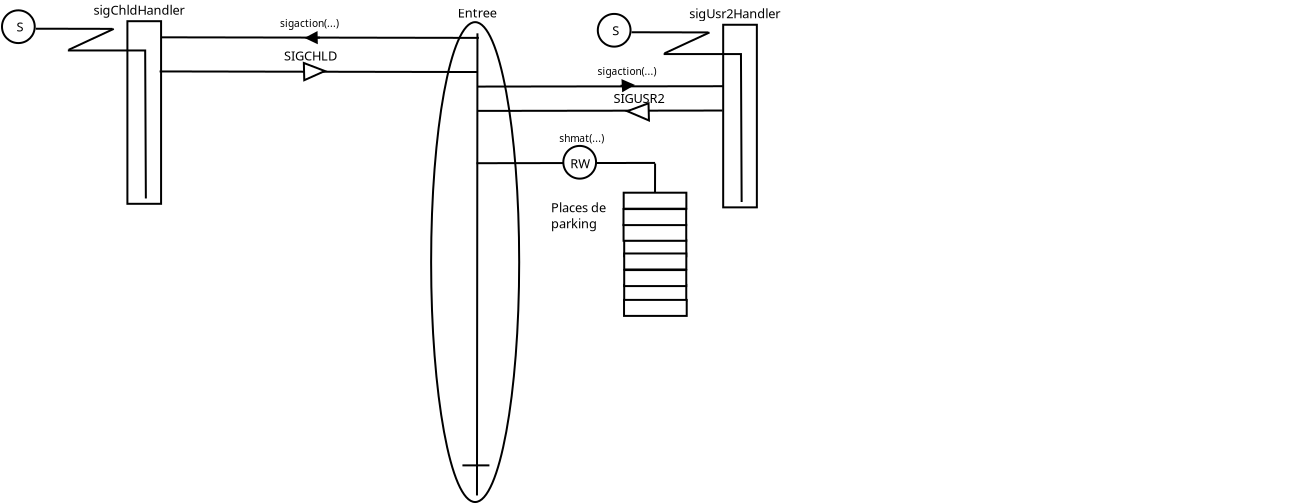 <?xml version="1.0" encoding="UTF-8"?>
<dia:diagram xmlns:dia="http://www.lysator.liu.se/~alla/dia/">
  <dia:layer name="Arrière-plan" visible="true" active="true">
    <dia:object type="Standard - Text" version="1" id="O0">
      <dia:attribute name="obj_pos">
        <dia:point val="15.168,8.527"/>
      </dia:attribute>
      <dia:attribute name="obj_bb">
        <dia:rectangle val="15.168,7.932;15.168,8.68"/>
      </dia:attribute>
      <dia:attribute name="text">
        <dia:composite type="text">
          <dia:attribute name="string">
            <dia:string>##</dia:string>
          </dia:attribute>
          <dia:attribute name="font">
            <dia:font family="sans" style="0" name="Helvetica"/>
          </dia:attribute>
          <dia:attribute name="height">
            <dia:real val="0.8"/>
          </dia:attribute>
          <dia:attribute name="pos">
            <dia:point val="15.168,8.527"/>
          </dia:attribute>
          <dia:attribute name="color">
            <dia:color val="#000000"/>
          </dia:attribute>
          <dia:attribute name="alignment">
            <dia:enum val="0"/>
          </dia:attribute>
        </dia:composite>
      </dia:attribute>
      <dia:attribute name="valign">
        <dia:enum val="3"/>
      </dia:attribute>
    </dia:object>
    <dia:object type="Standard - Text" version="1" id="O1">
      <dia:attribute name="obj_pos">
        <dia:point val="8.653,6.644"/>
      </dia:attribute>
      <dia:attribute name="obj_bb">
        <dia:rectangle val="8.653,6.049;8.653,6.797"/>
      </dia:attribute>
      <dia:attribute name="text">
        <dia:composite type="text">
          <dia:attribute name="string">
            <dia:string>##</dia:string>
          </dia:attribute>
          <dia:attribute name="font">
            <dia:font family="sans" style="0" name="Helvetica"/>
          </dia:attribute>
          <dia:attribute name="height">
            <dia:real val="0.8"/>
          </dia:attribute>
          <dia:attribute name="pos">
            <dia:point val="8.653,6.644"/>
          </dia:attribute>
          <dia:attribute name="color">
            <dia:color val="#000000"/>
          </dia:attribute>
          <dia:attribute name="alignment">
            <dia:enum val="0"/>
          </dia:attribute>
        </dia:composite>
      </dia:attribute>
      <dia:attribute name="valign">
        <dia:enum val="3"/>
      </dia:attribute>
    </dia:object>
    <dia:group>
      <dia:object type="Standard - Ellipse" version="0" id="O2">
        <dia:attribute name="obj_pos">
          <dia:point val="-27.795,3.263"/>
        </dia:attribute>
        <dia:attribute name="obj_bb">
          <dia:rectangle val="-27.845,3.213;-23.342,27.308"/>
        </dia:attribute>
        <dia:attribute name="elem_corner">
          <dia:point val="-27.795,3.263"/>
        </dia:attribute>
        <dia:attribute name="elem_width">
          <dia:real val="4.403"/>
        </dia:attribute>
        <dia:attribute name="elem_height">
          <dia:real val="23.995"/>
        </dia:attribute>
      </dia:object>
      <dia:object type="Standard - Text" version="1" id="O3">
        <dia:attribute name="obj_pos">
          <dia:point val="-26.463,3.037"/>
        </dia:attribute>
        <dia:attribute name="obj_bb">
          <dia:rectangle val="-26.463,2.442;-24.366,3.189"/>
        </dia:attribute>
        <dia:attribute name="text">
          <dia:composite type="text">
            <dia:attribute name="string">
              <dia:string>#Entree#</dia:string>
            </dia:attribute>
            <dia:attribute name="font">
              <dia:font family="sans" style="0" name="Helvetica"/>
            </dia:attribute>
            <dia:attribute name="height">
              <dia:real val="0.8"/>
            </dia:attribute>
            <dia:attribute name="pos">
              <dia:point val="-26.463,3.037"/>
            </dia:attribute>
            <dia:attribute name="color">
              <dia:color val="#000000"/>
            </dia:attribute>
            <dia:attribute name="alignment">
              <dia:enum val="0"/>
            </dia:attribute>
          </dia:composite>
        </dia:attribute>
        <dia:attribute name="valign">
          <dia:enum val="3"/>
        </dia:attribute>
      </dia:object>
      <dia:object type="Standard - Line" version="0" id="O4">
        <dia:attribute name="obj_pos">
          <dia:point val="-25.479,3.821"/>
        </dia:attribute>
        <dia:attribute name="obj_bb">
          <dia:rectangle val="-25.552,3.771;-25.429,26.98"/>
        </dia:attribute>
        <dia:attribute name="conn_endpoints">
          <dia:point val="-25.479,3.821"/>
          <dia:point val="-25.502,26.929"/>
        </dia:attribute>
        <dia:attribute name="numcp">
          <dia:int val="1"/>
        </dia:attribute>
      </dia:object>
    </dia:group>
    <dia:object type="Standard - Line" version="0" id="O5">
      <dia:attribute name="obj_pos">
        <dia:point val="-26.23,25.425"/>
      </dia:attribute>
      <dia:attribute name="obj_bb">
        <dia:rectangle val="-26.28,25.375;-24.83,25.475"/>
      </dia:attribute>
      <dia:attribute name="conn_endpoints">
        <dia:point val="-26.23,25.425"/>
        <dia:point val="-24.88,25.425"/>
      </dia:attribute>
      <dia:attribute name="numcp">
        <dia:int val="1"/>
      </dia:attribute>
    </dia:object>
    <dia:group>
      <dia:object type="Standard - Text" version="1" id="O6">
        <dia:attribute name="obj_pos">
          <dia:point val="-44.673,2.891"/>
        </dia:attribute>
        <dia:attribute name="obj_bb">
          <dia:rectangle val="-44.673,2.296;-39.795,3.044"/>
        </dia:attribute>
        <dia:attribute name="text">
          <dia:composite type="text">
            <dia:attribute name="string">
              <dia:string>#sigChldHandler#</dia:string>
            </dia:attribute>
            <dia:attribute name="font">
              <dia:font family="sans" style="0" name="Helvetica"/>
            </dia:attribute>
            <dia:attribute name="height">
              <dia:real val="0.8"/>
            </dia:attribute>
            <dia:attribute name="pos">
              <dia:point val="-44.673,2.891"/>
            </dia:attribute>
            <dia:attribute name="color">
              <dia:color val="#000000"/>
            </dia:attribute>
            <dia:attribute name="alignment">
              <dia:enum val="0"/>
            </dia:attribute>
          </dia:composite>
        </dia:attribute>
        <dia:attribute name="valign">
          <dia:enum val="3"/>
        </dia:attribute>
      </dia:object>
      <dia:group>
        <dia:object type="Standard - Ellipse" version="0" id="O7">
          <dia:attribute name="obj_pos">
            <dia:point val="-49.251,2.673"/>
          </dia:attribute>
          <dia:attribute name="obj_bb">
            <dia:rectangle val="-49.3,2.623;-47.563,4.36"/>
          </dia:attribute>
          <dia:attribute name="elem_corner">
            <dia:point val="-49.251,2.673"/>
          </dia:attribute>
          <dia:attribute name="elem_width">
            <dia:real val="1.637"/>
          </dia:attribute>
          <dia:attribute name="elem_height">
            <dia:real val="1.637"/>
          </dia:attribute>
        </dia:object>
        <dia:group>
          <dia:object type="Standard - Box" version="0" id="O8">
            <dia:attribute name="obj_pos">
              <dia:point val="-42.981,3.216"/>
            </dia:attribute>
            <dia:attribute name="obj_bb">
              <dia:rectangle val="-43.031,3.166;-41.247,12.396"/>
            </dia:attribute>
            <dia:attribute name="elem_corner">
              <dia:point val="-42.981,3.216"/>
            </dia:attribute>
            <dia:attribute name="elem_width">
              <dia:real val="1.684"/>
            </dia:attribute>
            <dia:attribute name="elem_height">
              <dia:real val="9.13"/>
            </dia:attribute>
            <dia:attribute name="show_background">
              <dia:boolean val="true"/>
            </dia:attribute>
          </dia:object>
          <dia:object type="Standard - PolyLine" version="0" id="O9">
            <dia:attribute name="obj_pos">
              <dia:point val="-45.958,4.68"/>
            </dia:attribute>
            <dia:attribute name="obj_bb">
              <dia:rectangle val="-46.008,4.63;-42.008,12.128"/>
            </dia:attribute>
            <dia:attribute name="poly_points">
              <dia:point val="-45.958,4.68"/>
              <dia:point val="-42.092,4.681"/>
              <dia:point val="-42.058,12.078"/>
            </dia:attribute>
          </dia:object>
          <dia:object type="Standard - Line" version="0" id="O10">
            <dia:attribute name="obj_pos">
              <dia:point val="-45.916,4.645"/>
            </dia:attribute>
            <dia:attribute name="obj_bb">
              <dia:rectangle val="-45.983,3.533;-43.597,4.711"/>
            </dia:attribute>
            <dia:attribute name="conn_endpoints">
              <dia:point val="-45.916,4.645"/>
              <dia:point val="-43.663,3.599"/>
            </dia:attribute>
            <dia:attribute name="numcp">
              <dia:int val="1"/>
            </dia:attribute>
          </dia:object>
          <dia:object type="Standard - Line" version="0" id="O11">
            <dia:attribute name="obj_pos">
              <dia:point val="-43.728,3.599"/>
            </dia:attribute>
            <dia:attribute name="obj_bb">
              <dia:rectangle val="-47.613,3.541;-43.678,3.65"/>
            </dia:attribute>
            <dia:attribute name="conn_endpoints">
              <dia:point val="-43.728,3.599"/>
              <dia:point val="-47.563,3.591"/>
            </dia:attribute>
            <dia:attribute name="numcp">
              <dia:int val="1"/>
            </dia:attribute>
          </dia:object>
          <dia:object type="Standard - Text" version="1" id="O12">
            <dia:attribute name="obj_pos">
              <dia:point val="-48.528,3.737"/>
            </dia:attribute>
            <dia:attribute name="obj_bb">
              <dia:rectangle val="-48.528,3.142;-48.12,3.89"/>
            </dia:attribute>
            <dia:attribute name="text">
              <dia:composite type="text">
                <dia:attribute name="string">
                  <dia:string>#S#</dia:string>
                </dia:attribute>
                <dia:attribute name="font">
                  <dia:font family="sans" style="0" name="Helvetica"/>
                </dia:attribute>
                <dia:attribute name="height">
                  <dia:real val="0.8"/>
                </dia:attribute>
                <dia:attribute name="pos">
                  <dia:point val="-48.528,3.737"/>
                </dia:attribute>
                <dia:attribute name="color">
                  <dia:color val="#000000"/>
                </dia:attribute>
                <dia:attribute name="alignment">
                  <dia:enum val="0"/>
                </dia:attribute>
              </dia:composite>
            </dia:attribute>
            <dia:attribute name="valign">
              <dia:enum val="3"/>
            </dia:attribute>
          </dia:object>
        </dia:group>
      </dia:group>
    </dia:group>
    <dia:object type="Standard - Line" version="0" id="O13">
      <dia:attribute name="obj_pos">
        <dia:point val="-41.301,4.022"/>
      </dia:attribute>
      <dia:attribute name="obj_bb">
        <dia:rectangle val="-41.351,3.971;-25.359,4.1"/>
      </dia:attribute>
      <dia:attribute name="conn_endpoints">
        <dia:point val="-41.301,4.022"/>
        <dia:point val="-25.409,4.05"/>
      </dia:attribute>
      <dia:attribute name="numcp">
        <dia:int val="1"/>
      </dia:attribute>
    </dia:object>
    <dia:group>
      <dia:group>
        <dia:object type="Standard - Box" version="0" id="O14">
          <dia:attribute name="obj_pos">
            <dia:point val="-18.141,16.4"/>
          </dia:attribute>
          <dia:attribute name="obj_bb">
            <dia:rectangle val="-18.191,16.35;-14.988,17.25"/>
          </dia:attribute>
          <dia:attribute name="elem_corner">
            <dia:point val="-18.141,16.4"/>
          </dia:attribute>
          <dia:attribute name="elem_width">
            <dia:real val="3.103"/>
          </dia:attribute>
          <dia:attribute name="elem_height">
            <dia:real val="0.8"/>
          </dia:attribute>
          <dia:attribute name="show_background">
            <dia:boolean val="true"/>
          </dia:attribute>
        </dia:object>
        <dia:object type="Standard - Box" version="0" id="O15">
          <dia:attribute name="obj_pos">
            <dia:point val="-18.141,15.66"/>
          </dia:attribute>
          <dia:attribute name="obj_bb">
            <dia:rectangle val="-18.191,15.61;-14.988,16.51"/>
          </dia:attribute>
          <dia:attribute name="elem_corner">
            <dia:point val="-18.141,15.66"/>
          </dia:attribute>
          <dia:attribute name="elem_width">
            <dia:real val="3.103"/>
          </dia:attribute>
          <dia:attribute name="elem_height">
            <dia:real val="0.8"/>
          </dia:attribute>
          <dia:attribute name="show_background">
            <dia:boolean val="true"/>
          </dia:attribute>
        </dia:object>
        <dia:object type="Standard - Box" version="0" id="O16">
          <dia:attribute name="obj_pos">
            <dia:point val="-18.141,14.17"/>
          </dia:attribute>
          <dia:attribute name="obj_bb">
            <dia:rectangle val="-18.191,14.12;-14.985,15.02"/>
          </dia:attribute>
          <dia:attribute name="elem_corner">
            <dia:point val="-18.141,14.17"/>
          </dia:attribute>
          <dia:attribute name="elem_width">
            <dia:real val="3.106"/>
          </dia:attribute>
          <dia:attribute name="elem_height">
            <dia:real val="0.8"/>
          </dia:attribute>
          <dia:attribute name="show_background">
            <dia:boolean val="true"/>
          </dia:attribute>
        </dia:object>
        <dia:object type="Standard - Box" version="0" id="O17">
          <dia:attribute name="obj_pos">
            <dia:point val="-18.141,14.83"/>
          </dia:attribute>
          <dia:attribute name="obj_bb">
            <dia:rectangle val="-18.191,14.78;-14.985,15.68"/>
          </dia:attribute>
          <dia:attribute name="elem_corner">
            <dia:point val="-18.141,14.83"/>
          </dia:attribute>
          <dia:attribute name="elem_width">
            <dia:real val="3.106"/>
          </dia:attribute>
          <dia:attribute name="elem_height">
            <dia:real val="0.8"/>
          </dia:attribute>
          <dia:attribute name="show_background">
            <dia:boolean val="true"/>
          </dia:attribute>
        </dia:object>
        <dia:object type="Standard - Box" version="0" id="O18">
          <dia:attribute name="obj_pos">
            <dia:point val="-18.173,13.394"/>
          </dia:attribute>
          <dia:attribute name="obj_bb">
            <dia:rectangle val="-18.223,13.344;-14.989,14.244"/>
          </dia:attribute>
          <dia:attribute name="elem_corner">
            <dia:point val="-18.173,13.394"/>
          </dia:attribute>
          <dia:attribute name="elem_width">
            <dia:real val="3.134"/>
          </dia:attribute>
          <dia:attribute name="elem_height">
            <dia:real val="0.8"/>
          </dia:attribute>
          <dia:attribute name="show_background">
            <dia:boolean val="true"/>
          </dia:attribute>
        </dia:object>
        <dia:object type="Standard - Box" version="0" id="O19">
          <dia:attribute name="obj_pos">
            <dia:point val="-18.176,12.611"/>
          </dia:attribute>
          <dia:attribute name="obj_bb">
            <dia:rectangle val="-18.226,12.561;-14.992,13.461"/>
          </dia:attribute>
          <dia:attribute name="elem_corner">
            <dia:point val="-18.176,12.611"/>
          </dia:attribute>
          <dia:attribute name="elem_width">
            <dia:real val="3.134"/>
          </dia:attribute>
          <dia:attribute name="elem_height">
            <dia:real val="0.8"/>
          </dia:attribute>
          <dia:attribute name="show_background">
            <dia:boolean val="true"/>
          </dia:attribute>
        </dia:object>
        <dia:object type="Standard - Box" version="0" id="O20">
          <dia:attribute name="obj_pos">
            <dia:point val="-18.167,11.791"/>
          </dia:attribute>
          <dia:attribute name="obj_bb">
            <dia:rectangle val="-18.217,11.741;-14.983,12.641"/>
          </dia:attribute>
          <dia:attribute name="elem_corner">
            <dia:point val="-18.167,11.791"/>
          </dia:attribute>
          <dia:attribute name="elem_width">
            <dia:real val="3.134"/>
          </dia:attribute>
          <dia:attribute name="elem_height">
            <dia:real val="0.8"/>
          </dia:attribute>
          <dia:attribute name="show_background">
            <dia:boolean val="true"/>
          </dia:attribute>
        </dia:object>
        <dia:object type="Standard - Box" version="0" id="O21">
          <dia:attribute name="obj_pos">
            <dia:point val="-18.149,17.151"/>
          </dia:attribute>
          <dia:attribute name="obj_bb">
            <dia:rectangle val="-18.199,17.101;-14.966,18.001"/>
          </dia:attribute>
          <dia:attribute name="elem_corner">
            <dia:point val="-18.149,17.151"/>
          </dia:attribute>
          <dia:attribute name="elem_width">
            <dia:real val="3.134"/>
          </dia:attribute>
          <dia:attribute name="elem_height">
            <dia:real val="0.8"/>
          </dia:attribute>
          <dia:attribute name="show_background">
            <dia:boolean val="true"/>
          </dia:attribute>
        </dia:object>
      </dia:group>
      <dia:object type="Standard - Text" version="1" id="O22">
        <dia:attribute name="obj_pos">
          <dia:point val="-21.801,12.769"/>
        </dia:attribute>
        <dia:attribute name="obj_bb">
          <dia:rectangle val="-21.801,12.174;-18.559,13.722"/>
        </dia:attribute>
        <dia:attribute name="text">
          <dia:composite type="text">
            <dia:attribute name="string">
              <dia:string>#Places de 
parking#</dia:string>
            </dia:attribute>
            <dia:attribute name="font">
              <dia:font family="sans" style="0" name="Helvetica"/>
            </dia:attribute>
            <dia:attribute name="height">
              <dia:real val="0.8"/>
            </dia:attribute>
            <dia:attribute name="pos">
              <dia:point val="-21.801,12.769"/>
            </dia:attribute>
            <dia:attribute name="color">
              <dia:color val="#000000"/>
            </dia:attribute>
            <dia:attribute name="alignment">
              <dia:enum val="0"/>
            </dia:attribute>
          </dia:composite>
        </dia:attribute>
        <dia:attribute name="valign">
          <dia:enum val="3"/>
        </dia:attribute>
      </dia:object>
    </dia:group>
    <dia:object type="Standard - Line" version="0" id="O23">
      <dia:attribute name="obj_pos">
        <dia:point val="-33.355,4.036"/>
      </dia:attribute>
      <dia:attribute name="obj_bb">
        <dia:rectangle val="-34.179,3.709;-33.304,4.37"/>
      </dia:attribute>
      <dia:attribute name="conn_endpoints">
        <dia:point val="-33.355,4.036"/>
        <dia:point val="-34.067,4.052"/>
      </dia:attribute>
      <dia:attribute name="numcp">
        <dia:int val="1"/>
      </dia:attribute>
      <dia:attribute name="end_arrow">
        <dia:enum val="3"/>
      </dia:attribute>
      <dia:attribute name="end_arrow_length">
        <dia:real val="0.5"/>
      </dia:attribute>
      <dia:attribute name="end_arrow_width">
        <dia:real val="0.5"/>
      </dia:attribute>
      <dia:connections>
        <dia:connection handle="0" to="O13" connection="0"/>
      </dia:connections>
    </dia:object>
    <dia:object type="Standard - Line" version="0" id="O24">
      <dia:attribute name="obj_pos">
        <dia:point val="-41.371,5.728"/>
      </dia:attribute>
      <dia:attribute name="obj_bb">
        <dia:rectangle val="-41.421,5.678;-25.429,5.807"/>
      </dia:attribute>
      <dia:attribute name="conn_endpoints">
        <dia:point val="-41.371,5.728"/>
        <dia:point val="-25.479,5.757"/>
      </dia:attribute>
      <dia:attribute name="numcp">
        <dia:int val="1"/>
      </dia:attribute>
    </dia:object>
    <dia:object type="Standard - Polygon" version="0" id="O25">
      <dia:attribute name="obj_pos">
        <dia:point val="-34.158,5.307"/>
      </dia:attribute>
      <dia:attribute name="obj_bb">
        <dia:rectangle val="-34.21,5.233;-32.982,6.243"/>
      </dia:attribute>
      <dia:attribute name="poly_points">
        <dia:point val="-34.158,5.307"/>
        <dia:point val="-33.112,5.707"/>
        <dia:point val="-34.138,6.166"/>
      </dia:attribute>
      <dia:attribute name="show_background">
        <dia:boolean val="true"/>
      </dia:attribute>
    </dia:object>
    <dia:object type="Standard - Text" version="1" id="O26">
      <dia:attribute name="obj_pos">
        <dia:point val="-35.146,5.184"/>
      </dia:attribute>
      <dia:attribute name="obj_bb">
        <dia:rectangle val="-35.146,4.589;-32.274,5.337"/>
      </dia:attribute>
      <dia:attribute name="text">
        <dia:composite type="text">
          <dia:attribute name="string">
            <dia:string>#SIGCHLD#</dia:string>
          </dia:attribute>
          <dia:attribute name="font">
            <dia:font family="sans" style="0" name="Helvetica"/>
          </dia:attribute>
          <dia:attribute name="height">
            <dia:real val="0.8"/>
          </dia:attribute>
          <dia:attribute name="pos">
            <dia:point val="-35.146,5.184"/>
          </dia:attribute>
          <dia:attribute name="color">
            <dia:color val="#000000"/>
          </dia:attribute>
          <dia:attribute name="alignment">
            <dia:enum val="0"/>
          </dia:attribute>
        </dia:composite>
      </dia:attribute>
      <dia:attribute name="valign">
        <dia:enum val="3"/>
      </dia:attribute>
    </dia:object>
    <dia:object type="Standard - Text" version="1" id="O27">
      <dia:attribute name="obj_pos">
        <dia:point val="-14.884,3.069"/>
      </dia:attribute>
      <dia:attribute name="obj_bb">
        <dia:rectangle val="-14.884,2.474;-9.974,3.222"/>
      </dia:attribute>
      <dia:attribute name="text">
        <dia:composite type="text">
          <dia:attribute name="string">
            <dia:string>#sigUsr2Handler#</dia:string>
          </dia:attribute>
          <dia:attribute name="font">
            <dia:font family="sans" style="0" name="Helvetica"/>
          </dia:attribute>
          <dia:attribute name="height">
            <dia:real val="0.8"/>
          </dia:attribute>
          <dia:attribute name="pos">
            <dia:point val="-14.884,3.069"/>
          </dia:attribute>
          <dia:attribute name="color">
            <dia:color val="#000000"/>
          </dia:attribute>
          <dia:attribute name="alignment">
            <dia:enum val="0"/>
          </dia:attribute>
        </dia:composite>
      </dia:attribute>
      <dia:attribute name="valign">
        <dia:enum val="3"/>
      </dia:attribute>
    </dia:object>
    <dia:object type="Standard - Ellipse" version="0" id="O28">
      <dia:attribute name="obj_pos">
        <dia:point val="-19.461,2.851"/>
      </dia:attribute>
      <dia:attribute name="obj_bb">
        <dia:rectangle val="-19.511,2.801;-17.774,4.538"/>
      </dia:attribute>
      <dia:attribute name="elem_corner">
        <dia:point val="-19.461,2.851"/>
      </dia:attribute>
      <dia:attribute name="elem_width">
        <dia:real val="1.637"/>
      </dia:attribute>
      <dia:attribute name="elem_height">
        <dia:real val="1.637"/>
      </dia:attribute>
    </dia:object>
    <dia:group>
      <dia:object type="Standard - Box" version="0" id="O29">
        <dia:attribute name="obj_pos">
          <dia:point val="-13.192,3.394"/>
        </dia:attribute>
        <dia:attribute name="obj_bb">
          <dia:rectangle val="-13.242,3.344;-11.458,12.574"/>
        </dia:attribute>
        <dia:attribute name="elem_corner">
          <dia:point val="-13.192,3.394"/>
        </dia:attribute>
        <dia:attribute name="elem_width">
          <dia:real val="1.684"/>
        </dia:attribute>
        <dia:attribute name="elem_height">
          <dia:real val="9.13"/>
        </dia:attribute>
        <dia:attribute name="show_background">
          <dia:boolean val="true"/>
        </dia:attribute>
      </dia:object>
      <dia:object type="Standard - PolyLine" version="0" id="O30">
        <dia:attribute name="obj_pos">
          <dia:point val="-16.168,4.858"/>
        </dia:attribute>
        <dia:attribute name="obj_bb">
          <dia:rectangle val="-16.218,4.808;-12.219,12.306"/>
        </dia:attribute>
        <dia:attribute name="poly_points">
          <dia:point val="-16.168,4.858"/>
          <dia:point val="-12.303,4.859"/>
          <dia:point val="-12.269,12.255"/>
        </dia:attribute>
      </dia:object>
      <dia:object type="Standard - Line" version="0" id="O31">
        <dia:attribute name="obj_pos">
          <dia:point val="-16.127,4.823"/>
        </dia:attribute>
        <dia:attribute name="obj_bb">
          <dia:rectangle val="-16.194,3.711;-13.808,4.889"/>
        </dia:attribute>
        <dia:attribute name="conn_endpoints">
          <dia:point val="-16.127,4.823"/>
          <dia:point val="-13.874,3.777"/>
        </dia:attribute>
        <dia:attribute name="numcp">
          <dia:int val="1"/>
        </dia:attribute>
      </dia:object>
      <dia:object type="Standard - Line" version="0" id="O32">
        <dia:attribute name="obj_pos">
          <dia:point val="-13.939,3.777"/>
        </dia:attribute>
        <dia:attribute name="obj_bb">
          <dia:rectangle val="-17.824,3.719;-13.889,3.828"/>
        </dia:attribute>
        <dia:attribute name="conn_endpoints">
          <dia:point val="-13.939,3.777"/>
          <dia:point val="-17.774,3.769"/>
        </dia:attribute>
        <dia:attribute name="numcp">
          <dia:int val="1"/>
        </dia:attribute>
      </dia:object>
      <dia:object type="Standard - Text" version="1" id="O33">
        <dia:attribute name="obj_pos">
          <dia:point val="-18.739,3.915"/>
        </dia:attribute>
        <dia:attribute name="obj_bb">
          <dia:rectangle val="-18.739,3.32;-18.331,4.068"/>
        </dia:attribute>
        <dia:attribute name="text">
          <dia:composite type="text">
            <dia:attribute name="string">
              <dia:string>#S#</dia:string>
            </dia:attribute>
            <dia:attribute name="font">
              <dia:font family="sans" style="0" name="Helvetica"/>
            </dia:attribute>
            <dia:attribute name="height">
              <dia:real val="0.8"/>
            </dia:attribute>
            <dia:attribute name="pos">
              <dia:point val="-18.739,3.915"/>
            </dia:attribute>
            <dia:attribute name="color">
              <dia:color val="#000000"/>
            </dia:attribute>
            <dia:attribute name="alignment">
              <dia:enum val="0"/>
            </dia:attribute>
          </dia:composite>
        </dia:attribute>
        <dia:attribute name="valign">
          <dia:enum val="3"/>
        </dia:attribute>
      </dia:object>
    </dia:group>
    <dia:object type="Standard - Line" version="0" id="O34">
      <dia:attribute name="obj_pos">
        <dia:point val="-25.463,6.485"/>
      </dia:attribute>
      <dia:attribute name="obj_bb">
        <dia:rectangle val="-25.513,6.417;-13.152,6.535"/>
      </dia:attribute>
      <dia:attribute name="conn_endpoints">
        <dia:point val="-25.463,6.485"/>
        <dia:point val="-13.202,6.467"/>
      </dia:attribute>
      <dia:attribute name="numcp">
        <dia:int val="1"/>
      </dia:attribute>
    </dia:object>
    <dia:object type="Standard - Line" version="0" id="O35">
      <dia:attribute name="obj_pos">
        <dia:point val="-25.49,7.701"/>
      </dia:attribute>
      <dia:attribute name="obj_bb">
        <dia:rectangle val="-25.54,7.633;-13.179,7.751"/>
      </dia:attribute>
      <dia:attribute name="conn_endpoints">
        <dia:point val="-25.49,7.701"/>
        <dia:point val="-13.229,7.683"/>
      </dia:attribute>
      <dia:attribute name="numcp">
        <dia:int val="1"/>
      </dia:attribute>
    </dia:object>
    <dia:object type="Standard - Line" version="0" id="O36">
      <dia:attribute name="obj_pos">
        <dia:point val="-18.324,6.444"/>
      </dia:attribute>
      <dia:attribute name="obj_bb">
        <dia:rectangle val="-18.377,6.107;-17.549,6.768"/>
      </dia:attribute>
      <dia:attribute name="conn_endpoints">
        <dia:point val="-18.324,6.444"/>
        <dia:point val="-17.661,6.408"/>
      </dia:attribute>
      <dia:attribute name="numcp">
        <dia:int val="1"/>
      </dia:attribute>
      <dia:attribute name="end_arrow">
        <dia:enum val="3"/>
      </dia:attribute>
      <dia:attribute name="end_arrow_length">
        <dia:real val="0.5"/>
      </dia:attribute>
      <dia:attribute name="end_arrow_width">
        <dia:real val="0.5"/>
      </dia:attribute>
    </dia:object>
    <dia:object type="Standard - Polygon" version="0" id="O37">
      <dia:attribute name="obj_pos">
        <dia:point val="-16.925,7.32"/>
      </dia:attribute>
      <dia:attribute name="obj_bb">
        <dia:rectangle val="-18.122,7.248;-16.853,8.256"/>
      </dia:attribute>
      <dia:attribute name="poly_points">
        <dia:point val="-16.925,7.32"/>
        <dia:point val="-17.988,7.716"/>
        <dia:point val="-16.904,8.179"/>
      </dia:attribute>
      <dia:attribute name="show_background">
        <dia:boolean val="true"/>
      </dia:attribute>
    </dia:object>
    <dia:object type="Standard - Text" version="1" id="O38">
      <dia:attribute name="obj_pos">
        <dia:point val="-18.672,7.306"/>
      </dia:attribute>
      <dia:attribute name="obj_bb">
        <dia:rectangle val="-18.672,6.711;-15.852,7.459"/>
      </dia:attribute>
      <dia:attribute name="text">
        <dia:composite type="text">
          <dia:attribute name="string">
            <dia:string>#SIGUSR2#</dia:string>
          </dia:attribute>
          <dia:attribute name="font">
            <dia:font family="sans" style="0" name="Helvetica"/>
          </dia:attribute>
          <dia:attribute name="height">
            <dia:real val="0.8"/>
          </dia:attribute>
          <dia:attribute name="pos">
            <dia:point val="-18.672,7.306"/>
          </dia:attribute>
          <dia:attribute name="color">
            <dia:color val="#000000"/>
          </dia:attribute>
          <dia:attribute name="alignment">
            <dia:enum val="0"/>
          </dia:attribute>
        </dia:composite>
      </dia:attribute>
      <dia:attribute name="valign">
        <dia:enum val="3"/>
      </dia:attribute>
    </dia:object>
    <dia:object type="Standard - Line" version="0" id="O39">
      <dia:attribute name="obj_pos">
        <dia:point val="-25.525,10.316"/>
      </dia:attribute>
      <dia:attribute name="obj_bb">
        <dia:rectangle val="-25.575,10.252;-16.547,10.366"/>
      </dia:attribute>
      <dia:attribute name="conn_endpoints">
        <dia:point val="-25.525,10.316"/>
        <dia:point val="-16.597,10.302"/>
      </dia:attribute>
      <dia:attribute name="numcp">
        <dia:int val="1"/>
      </dia:attribute>
    </dia:object>
    <dia:object type="Standard - Line" version="0" id="O40">
      <dia:attribute name="obj_pos">
        <dia:point val="-16.597,10.332"/>
      </dia:attribute>
      <dia:attribute name="obj_bb">
        <dia:rectangle val="-16.65,10.281;-16.547,11.841"/>
      </dia:attribute>
      <dia:attribute name="conn_endpoints">
        <dia:point val="-16.597,10.332"/>
        <dia:point val="-16.6,11.791"/>
      </dia:attribute>
      <dia:attribute name="numcp">
        <dia:int val="1"/>
      </dia:attribute>
      <dia:connections>
        <dia:connection handle="1" to="O20" connection="1"/>
      </dia:connections>
    </dia:object>
    <dia:object type="Standard - Ellipse" version="0" id="O41">
      <dia:attribute name="obj_pos">
        <dia:point val="-21.185,9.451"/>
      </dia:attribute>
      <dia:attribute name="obj_bb">
        <dia:rectangle val="-21.235,9.401;-19.497,11.138"/>
      </dia:attribute>
      <dia:attribute name="elem_corner">
        <dia:point val="-21.185,9.451"/>
      </dia:attribute>
      <dia:attribute name="elem_width">
        <dia:real val="1.637"/>
      </dia:attribute>
      <dia:attribute name="elem_height">
        <dia:real val="1.637"/>
      </dia:attribute>
    </dia:object>
    <dia:object type="Standard - Text" version="1" id="O42">
      <dia:attribute name="obj_pos">
        <dia:point val="-20.842,10.567"/>
      </dia:attribute>
      <dia:attribute name="obj_bb">
        <dia:rectangle val="-20.842,9.972;-19.789,10.72"/>
      </dia:attribute>
      <dia:attribute name="text">
        <dia:composite type="text">
          <dia:attribute name="string">
            <dia:string>#RW#</dia:string>
          </dia:attribute>
          <dia:attribute name="font">
            <dia:font family="sans" style="0" name="Helvetica"/>
          </dia:attribute>
          <dia:attribute name="height">
            <dia:real val="0.8"/>
          </dia:attribute>
          <dia:attribute name="pos">
            <dia:point val="-20.842,10.567"/>
          </dia:attribute>
          <dia:attribute name="color">
            <dia:color val="#000000"/>
          </dia:attribute>
          <dia:attribute name="alignment">
            <dia:enum val="0"/>
          </dia:attribute>
        </dia:composite>
      </dia:attribute>
      <dia:attribute name="valign">
        <dia:enum val="3"/>
      </dia:attribute>
    </dia:object>
    <dia:object type="Standard - Text" version="1" id="O43">
      <dia:attribute name="obj_pos">
        <dia:point val="-35.349,3.51"/>
      </dia:attribute>
      <dia:attribute name="obj_bb">
        <dia:rectangle val="-35.349,3.037;-32.174,3.63"/>
      </dia:attribute>
      <dia:attribute name="text">
        <dia:composite type="text">
          <dia:attribute name="string">
            <dia:string>#sigaction(...)#</dia:string>
          </dia:attribute>
          <dia:attribute name="font">
            <dia:font family="sans" style="0" name="Helvetica"/>
          </dia:attribute>
          <dia:attribute name="height">
            <dia:real val="0.635"/>
          </dia:attribute>
          <dia:attribute name="pos">
            <dia:point val="-35.349,3.51"/>
          </dia:attribute>
          <dia:attribute name="color">
            <dia:color val="#000000"/>
          </dia:attribute>
          <dia:attribute name="alignment">
            <dia:enum val="0"/>
          </dia:attribute>
        </dia:composite>
      </dia:attribute>
      <dia:attribute name="valign">
        <dia:enum val="3"/>
      </dia:attribute>
    </dia:object>
    <dia:object type="Standard - Text" version="1" id="O44">
      <dia:attribute name="obj_pos">
        <dia:point val="-19.478,5.909"/>
      </dia:attribute>
      <dia:attribute name="obj_bb">
        <dia:rectangle val="-19.478,5.436;-16.303,6.029"/>
      </dia:attribute>
      <dia:attribute name="text">
        <dia:composite type="text">
          <dia:attribute name="string">
            <dia:string>#sigaction(...)#</dia:string>
          </dia:attribute>
          <dia:attribute name="font">
            <dia:font family="sans" style="0" name="Helvetica"/>
          </dia:attribute>
          <dia:attribute name="height">
            <dia:real val="0.635"/>
          </dia:attribute>
          <dia:attribute name="pos">
            <dia:point val="-19.478,5.909"/>
          </dia:attribute>
          <dia:attribute name="color">
            <dia:color val="#000000"/>
          </dia:attribute>
          <dia:attribute name="alignment">
            <dia:enum val="0"/>
          </dia:attribute>
        </dia:composite>
      </dia:attribute>
      <dia:attribute name="valign">
        <dia:enum val="3"/>
      </dia:attribute>
    </dia:object>
    <dia:object type="Standard - Text" version="1" id="O45">
      <dia:attribute name="obj_pos">
        <dia:point val="-21.386,9.249"/>
      </dia:attribute>
      <dia:attribute name="obj_bb">
        <dia:rectangle val="-21.386,8.776;-18.909,9.369"/>
      </dia:attribute>
      <dia:attribute name="text">
        <dia:composite type="text">
          <dia:attribute name="string">
            <dia:string>#shmat(...)#</dia:string>
          </dia:attribute>
          <dia:attribute name="font">
            <dia:font family="sans" style="0" name="Helvetica"/>
          </dia:attribute>
          <dia:attribute name="height">
            <dia:real val="0.635"/>
          </dia:attribute>
          <dia:attribute name="pos">
            <dia:point val="-21.386,9.249"/>
          </dia:attribute>
          <dia:attribute name="color">
            <dia:color val="#000000"/>
          </dia:attribute>
          <dia:attribute name="alignment">
            <dia:enum val="0"/>
          </dia:attribute>
        </dia:composite>
      </dia:attribute>
      <dia:attribute name="valign">
        <dia:enum val="3"/>
      </dia:attribute>
    </dia:object>
  </dia:layer>
</dia:diagram>
